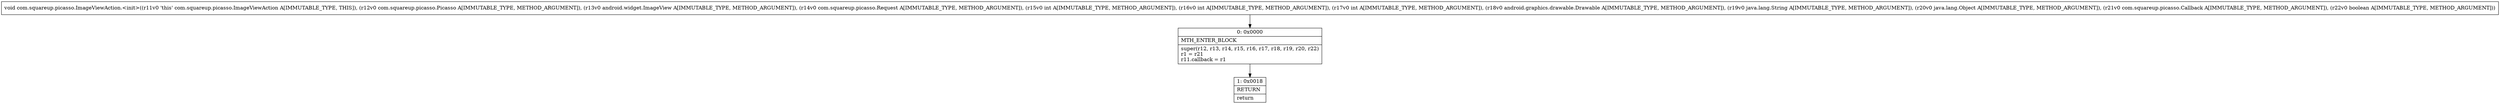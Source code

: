 digraph "CFG forcom.squareup.picasso.ImageViewAction.\<init\>(Lcom\/squareup\/picasso\/Picasso;Landroid\/widget\/ImageView;Lcom\/squareup\/picasso\/Request;IIILandroid\/graphics\/drawable\/Drawable;Ljava\/lang\/String;Ljava\/lang\/Object;Lcom\/squareup\/picasso\/Callback;Z)V" {
Node_0 [shape=record,label="{0\:\ 0x0000|MTH_ENTER_BLOCK\l|super(r12, r13, r14, r15, r16, r17, r18, r19, r20, r22)\lr1 = r21\lr11.callback = r1\l}"];
Node_1 [shape=record,label="{1\:\ 0x0018|RETURN\l|return\l}"];
MethodNode[shape=record,label="{void com.squareup.picasso.ImageViewAction.\<init\>((r11v0 'this' com.squareup.picasso.ImageViewAction A[IMMUTABLE_TYPE, THIS]), (r12v0 com.squareup.picasso.Picasso A[IMMUTABLE_TYPE, METHOD_ARGUMENT]), (r13v0 android.widget.ImageView A[IMMUTABLE_TYPE, METHOD_ARGUMENT]), (r14v0 com.squareup.picasso.Request A[IMMUTABLE_TYPE, METHOD_ARGUMENT]), (r15v0 int A[IMMUTABLE_TYPE, METHOD_ARGUMENT]), (r16v0 int A[IMMUTABLE_TYPE, METHOD_ARGUMENT]), (r17v0 int A[IMMUTABLE_TYPE, METHOD_ARGUMENT]), (r18v0 android.graphics.drawable.Drawable A[IMMUTABLE_TYPE, METHOD_ARGUMENT]), (r19v0 java.lang.String A[IMMUTABLE_TYPE, METHOD_ARGUMENT]), (r20v0 java.lang.Object A[IMMUTABLE_TYPE, METHOD_ARGUMENT]), (r21v0 com.squareup.picasso.Callback A[IMMUTABLE_TYPE, METHOD_ARGUMENT]), (r22v0 boolean A[IMMUTABLE_TYPE, METHOD_ARGUMENT])) }"];
MethodNode -> Node_0;
Node_0 -> Node_1;
}

